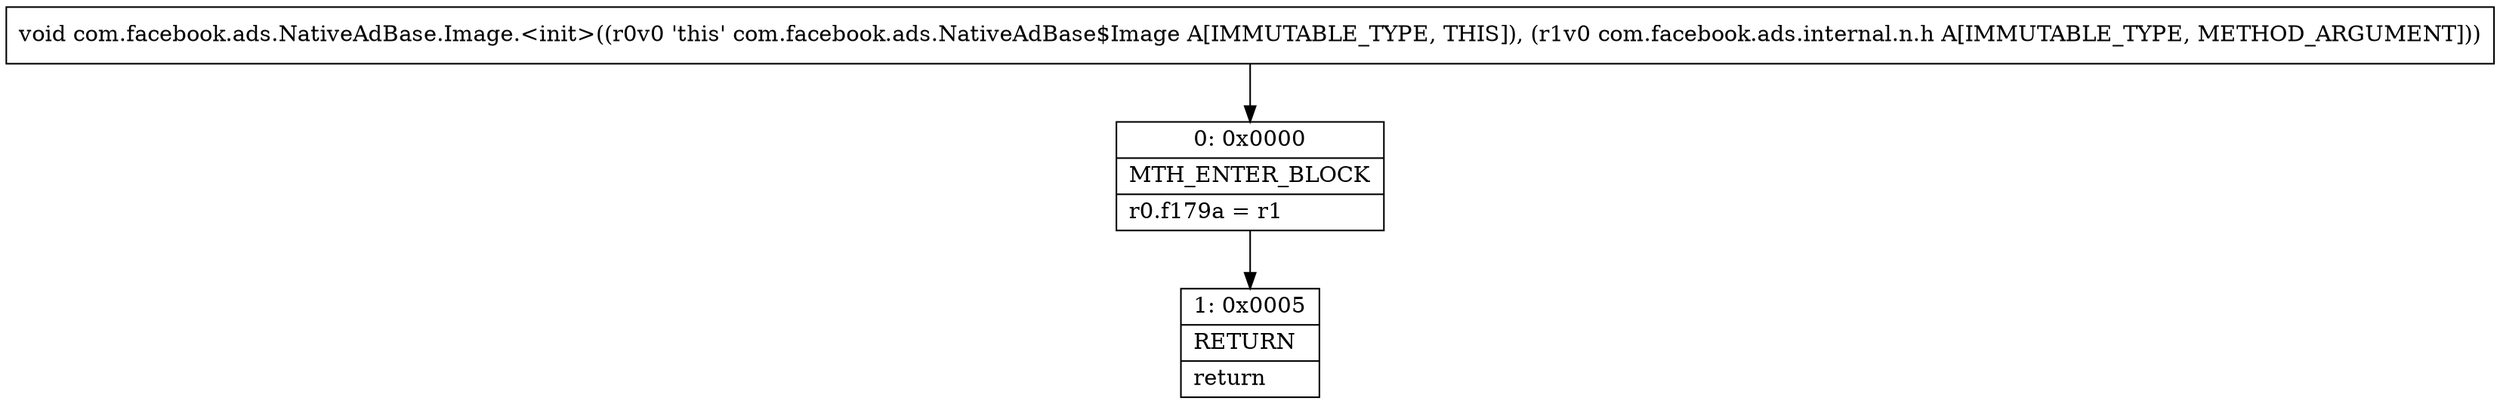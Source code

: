 digraph "CFG forcom.facebook.ads.NativeAdBase.Image.\<init\>(Lcom\/facebook\/ads\/internal\/n\/h;)V" {
Node_0 [shape=record,label="{0\:\ 0x0000|MTH_ENTER_BLOCK\l|r0.f179a = r1\l}"];
Node_1 [shape=record,label="{1\:\ 0x0005|RETURN\l|return\l}"];
MethodNode[shape=record,label="{void com.facebook.ads.NativeAdBase.Image.\<init\>((r0v0 'this' com.facebook.ads.NativeAdBase$Image A[IMMUTABLE_TYPE, THIS]), (r1v0 com.facebook.ads.internal.n.h A[IMMUTABLE_TYPE, METHOD_ARGUMENT])) }"];
MethodNode -> Node_0;
Node_0 -> Node_1;
}

